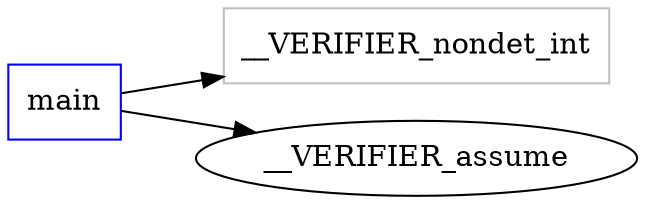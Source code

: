 digraph functioncalls {
rankdir=LR;

main [shape="box", color=blue];
__VERIFIER_nondet_int [shape="box", color=grey];
main -> __VERIFIER_nondet_int;
main -> __VERIFIER_assume;
}
